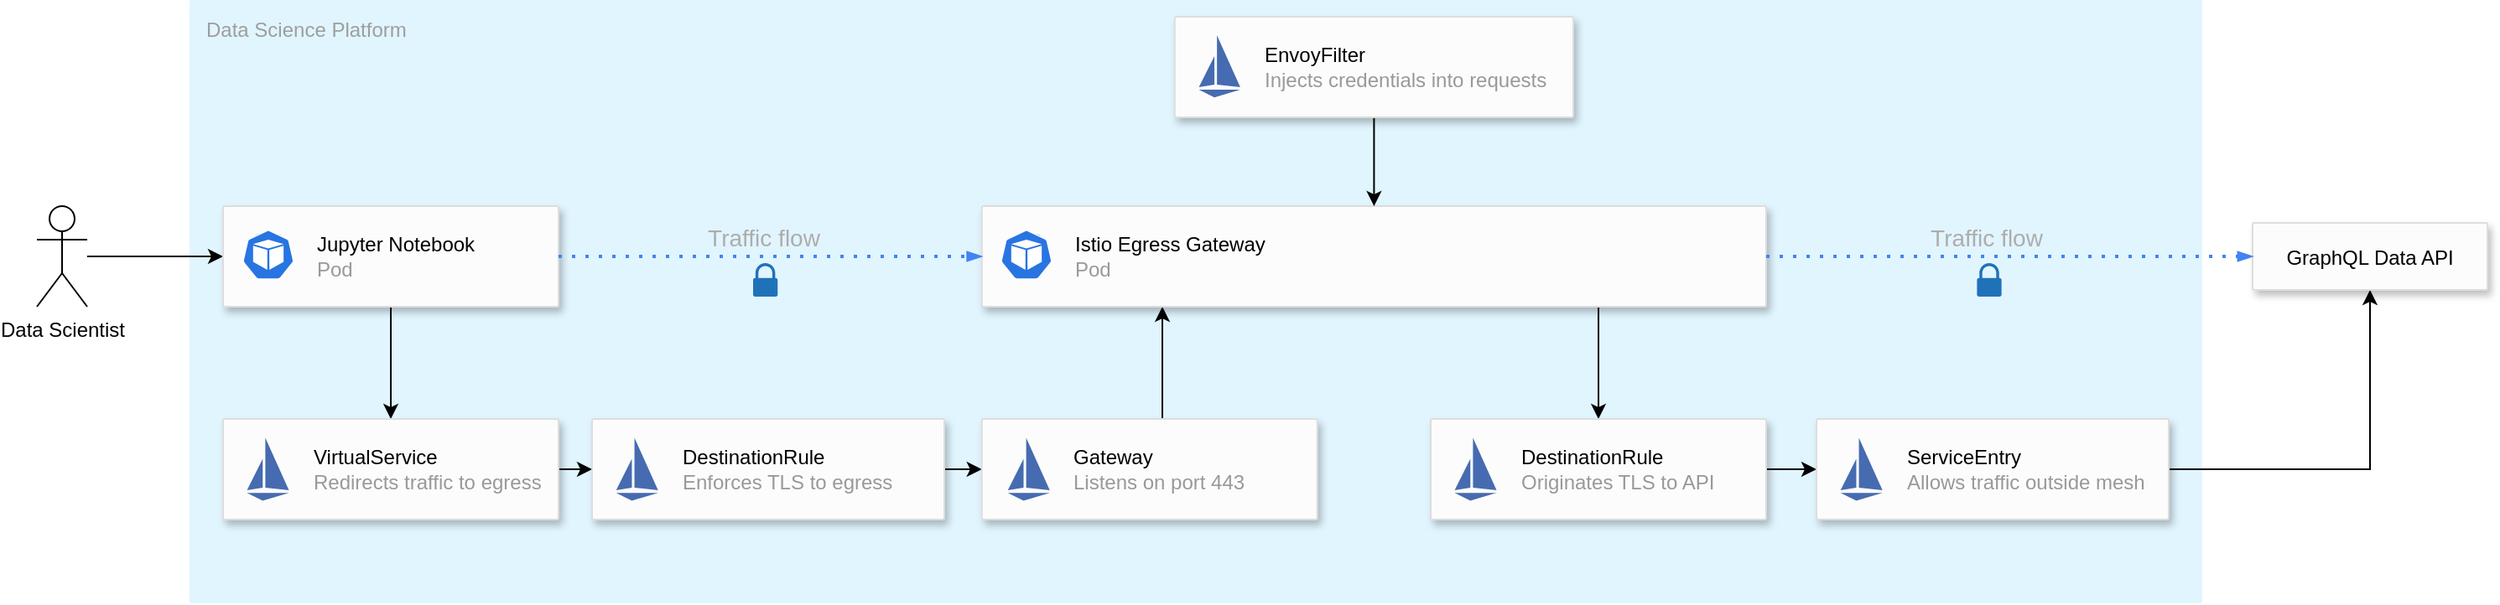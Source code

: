 <mxfile version="13.6.2" type="device"><diagram id="fAutp-Jmvf9JLI6hETob" name="Page-1"><mxGraphModel dx="1722" dy="949" grid="1" gridSize="10" guides="1" tooltips="1" connect="1" arrows="1" fold="1" page="1" pageScale="1" pageWidth="827" pageHeight="1169" math="0" shadow="0" extFonts="Helvetica Neue^https://fonts.googleapis.com/css?family=Helvetica+Neue|Roboto^https://fonts.googleapis.com/css?family=Roboto|Roboto Bold^https://fonts.googleapis.com/css?family=Roboto+Bold"><root><mxCell id="0"/><mxCell id="1" parent="0"/><mxCell id="E1Q02cJtusx6KDvr3TM3-25" value="Data Science Platform" style="points=[[0,0,0],[0.25,0,0],[0.5,0,0],[0.75,0,0],[1,0,0],[1,0.25,0],[1,0.5,0],[1,0.75,0],[1,1,0],[0.75,1,0],[0.5,1,0],[0.25,1,0],[0,1,0],[0,0.75,0],[0,0.5,0],[0,0.25,0]];rounded=1;absoluteArcSize=1;arcSize=2;html=1;strokeColor=none;gradientColor=none;shadow=0;dashed=0;fontSize=12;fontColor=#9E9E9E;align=left;verticalAlign=top;spacing=10;spacingTop=-4;fillColor=#E1F5FE;labelBackgroundColor=none;" vertex="1" parent="1"><mxGeometry x="130" y="40" width="1200" height="360" as="geometry"/></mxCell><mxCell id="E1Q02cJtusx6KDvr3TM3-58" style="edgeStyle=orthogonalEdgeStyle;rounded=0;orthogonalLoop=1;jettySize=auto;html=1;fontFamily=Helvetica;fontColor=#ADADAD;" edge="1" parent="1" source="E1Q02cJtusx6KDvr3TM3-12" target="E1Q02cJtusx6KDvr3TM3-29"><mxGeometry relative="1" as="geometry"/></mxCell><mxCell id="E1Q02cJtusx6KDvr3TM3-12" value="Data Scientist" style="shape=umlActor;verticalLabelPosition=bottom;verticalAlign=top;html=1;outlineConnect=0;labelBackgroundColor=none;fontFamily=Helvetica;FType=g;" vertex="1" parent="1"><mxGeometry x="39" y="163" width="30" height="60" as="geometry"/></mxCell><mxCell id="E1Q02cJtusx6KDvr3TM3-59" style="edgeStyle=orthogonalEdgeStyle;rounded=0;orthogonalLoop=1;jettySize=auto;html=1;fontFamily=Helvetica;fontColor=#ADADAD;" edge="1" parent="1" source="E1Q02cJtusx6KDvr3TM3-29" target="E1Q02cJtusx6KDvr3TM3-40"><mxGeometry relative="1" as="geometry"/></mxCell><mxCell id="E1Q02cJtusx6KDvr3TM3-29" value="" style="strokeColor=#dddddd;shadow=1;strokeWidth=1;rounded=1;absoluteArcSize=1;arcSize=2;labelBackgroundColor=none;fontFamily=Helvetica;fillColor=#FCFCFC;" vertex="1" parent="1"><mxGeometry x="150" y="163" width="200" height="60" as="geometry"/></mxCell><mxCell id="E1Q02cJtusx6KDvr3TM3-30" value="&lt;font color=&quot;#000000&quot;&gt;Jupyter Notebook&lt;/font&gt;&lt;br&gt;Pod" style="dashed=0;connectable=0;html=1;fillColor=#5184F3;strokeColor=none;shape=mxgraph.gcp2.hexIcon;prIcon=bigquery;part=1;labelPosition=right;verticalLabelPosition=middle;align=left;verticalAlign=middle;spacingLeft=5;fontColor=#999999;fontSize=12;" vertex="1" parent="E1Q02cJtusx6KDvr3TM3-29"><mxGeometry y="0.5" width="44" height="39" relative="1" as="geometry"><mxPoint x="5" y="-19.5" as="offset"/></mxGeometry></mxCell><mxCell id="E1Q02cJtusx6KDvr3TM3-34" value="" style="html=1;dashed=0;whitespace=wrap;fillColor=#2875E2;strokeColor=#ffffff;points=[[0.005,0.63,0],[0.1,0.2,0],[0.9,0.2,0],[0.5,0,0],[0.995,0.63,0],[0.72,0.99,0],[0.5,1,0],[0.28,0.99,0]];shape=mxgraph.kubernetes.icon;prIcon=pod;labelBackgroundColor=none;fontFamily=Helvetica;" vertex="1" parent="E1Q02cJtusx6KDvr3TM3-29"><mxGeometry x="8.157" y="14" width="37.651" height="30" as="geometry"/></mxCell><mxCell id="E1Q02cJtusx6KDvr3TM3-61" style="edgeStyle=orthogonalEdgeStyle;rounded=0;orthogonalLoop=1;jettySize=auto;html=1;fontFamily=Helvetica;fontColor=#ADADAD;" edge="1" parent="1" source="E1Q02cJtusx6KDvr3TM3-40" target="E1Q02cJtusx6KDvr3TM3-45"><mxGeometry relative="1" as="geometry"/></mxCell><mxCell id="E1Q02cJtusx6KDvr3TM3-40" value="" style="strokeColor=#dddddd;shadow=1;strokeWidth=1;rounded=1;absoluteArcSize=1;arcSize=2;labelBackgroundColor=none;fontFamily=Helvetica;fillColor=#FCFCFC;labelPosition=right;verticalLabelPosition=middle;align=left;verticalAlign=middle;" vertex="1" parent="1"><mxGeometry x="150" y="290" width="200" height="60" as="geometry"/></mxCell><mxCell id="E1Q02cJtusx6KDvr3TM3-44" value="&lt;font color=&quot;#000000&quot; style=&quot;&quot;&gt;VirtualService&lt;/font&gt;&lt;br style=&quot;color: rgb(153, 153, 153);&quot;&gt;&lt;span style=&quot;color: rgb(153, 153, 153);&quot;&gt;Redirects traffic to egress&lt;/span&gt;" style="shape=image;verticalLabelPosition=middle;labelBackgroundColor=none;verticalAlign=middle;aspect=fixed;imageAspect=0;image=data:image/svg+xml,PHN2ZyB4bWxucz0iaHR0cDovL3d3dy53My5vcmcvMjAwMC9zdmciIHZlcnNpb249IjEuMSIgdmlld0JveD0iMCAwIDMyMCAzMjAiPjxnIGlkPSJsb2dvIiBmaWxsPSIjNDY2QkIwIj48cG9seWdvbiBpZD0iaHVsbCIgcG9pbnRzPSI4MCAyNTAgMjQwIDI1MCAxNDAgMjgwIDgwIDI1MCIvPjxwb2x5Z29uIGlkPSJtYWluc2FpbCIgcG9pbnRzPSI4MCAyNDAgMTQwIDIzMCAxNDAgMTIwIDgwIDI0MCIvPjxwb2x5Z29uIGlkPSJoZWFkc2FpbCIgcG9pbnRzPSIxNTAgMjMwIDI0MCAyNDAgMTUwIDQwIDE1MCAyMzAiLz48L2c+PC9zdmc+;html=1;align=left;labelPosition=right;" vertex="1" parent="E1Q02cJtusx6KDvr3TM3-40"><mxGeometry x="1.75" y="5" width="50" height="50" as="geometry"/></mxCell><mxCell id="E1Q02cJtusx6KDvr3TM3-62" style="edgeStyle=orthogonalEdgeStyle;rounded=0;orthogonalLoop=1;jettySize=auto;html=1;fontFamily=Helvetica;fontColor=#ADADAD;" edge="1" parent="1" source="E1Q02cJtusx6KDvr3TM3-45" target="E1Q02cJtusx6KDvr3TM3-47"><mxGeometry relative="1" as="geometry"/></mxCell><mxCell id="E1Q02cJtusx6KDvr3TM3-45" value="" style="strokeColor=#dddddd;shadow=1;strokeWidth=1;rounded=1;absoluteArcSize=1;arcSize=2;labelBackgroundColor=none;fontFamily=Helvetica;fillColor=#FCFCFC;labelPosition=right;verticalLabelPosition=middle;align=left;verticalAlign=middle;" vertex="1" parent="1"><mxGeometry x="370" y="290" width="210" height="60" as="geometry"/></mxCell><mxCell id="E1Q02cJtusx6KDvr3TM3-46" value="&lt;font color=&quot;#000000&quot; style=&quot;&quot;&gt;DestinationRule&lt;/font&gt;&lt;br style=&quot;color: rgb(153, 153, 153);&quot;&gt;&lt;span style=&quot;color: rgb(153, 153, 153);&quot;&gt;Enforces TLS to egress&lt;/span&gt;" style="shape=image;verticalLabelPosition=middle;labelBackgroundColor=none;verticalAlign=middle;aspect=fixed;imageAspect=0;image=data:image/svg+xml,PHN2ZyB4bWxucz0iaHR0cDovL3d3dy53My5vcmcvMjAwMC9zdmciIHZlcnNpb249IjEuMSIgdmlld0JveD0iMCAwIDMyMCAzMjAiPjxnIGlkPSJsb2dvIiBmaWxsPSIjNDY2QkIwIj48cG9seWdvbiBpZD0iaHVsbCIgcG9pbnRzPSI4MCAyNTAgMjQwIDI1MCAxNDAgMjgwIDgwIDI1MCIvPjxwb2x5Z29uIGlkPSJtYWluc2FpbCIgcG9pbnRzPSI4MCAyNDAgMTQwIDIzMCAxNDAgMTIwIDgwIDI0MCIvPjxwb2x5Z29uIGlkPSJoZWFkc2FpbCIgcG9pbnRzPSIxNTAgMjMwIDI0MCAyNDAgMTUwIDQwIDE1MCAyMzAiLz48L2c+PC9zdmc+;html=1;align=left;labelPosition=right;" vertex="1" parent="E1Q02cJtusx6KDvr3TM3-45"><mxGeometry x="1.838" y="5" width="50" height="50" as="geometry"/></mxCell><mxCell id="E1Q02cJtusx6KDvr3TM3-81" style="edgeStyle=orthogonalEdgeStyle;rounded=0;orthogonalLoop=1;jettySize=auto;html=1;fontFamily=Helvetica;fontColor=#ADADAD;" edge="1" parent="1" source="E1Q02cJtusx6KDvr3TM3-47" target="E1Q02cJtusx6KDvr3TM3-49"><mxGeometry relative="1" as="geometry"><Array as="points"><mxPoint x="710" y="270"/><mxPoint x="710" y="270"/></Array></mxGeometry></mxCell><mxCell id="E1Q02cJtusx6KDvr3TM3-47" value="" style="strokeColor=#dddddd;shadow=1;strokeWidth=1;rounded=1;absoluteArcSize=1;arcSize=2;labelBackgroundColor=none;fontFamily=Helvetica;fillColor=#FCFCFC;labelPosition=right;verticalLabelPosition=middle;align=left;verticalAlign=middle;" vertex="1" parent="1"><mxGeometry x="602.38" y="290" width="200" height="60" as="geometry"/></mxCell><mxCell id="E1Q02cJtusx6KDvr3TM3-82" style="edgeStyle=orthogonalEdgeStyle;rounded=0;orthogonalLoop=1;jettySize=auto;html=1;fontFamily=Helvetica;fontColor=#ADADAD;" edge="1" parent="1" source="E1Q02cJtusx6KDvr3TM3-49" target="E1Q02cJtusx6KDvr3TM3-52"><mxGeometry relative="1" as="geometry"><Array as="points"><mxPoint x="970" y="250"/><mxPoint x="970" y="250"/></Array></mxGeometry></mxCell><mxCell id="E1Q02cJtusx6KDvr3TM3-49" value="" style="strokeColor=#dddddd;shadow=1;strokeWidth=1;rounded=1;absoluteArcSize=1;arcSize=2;labelBackgroundColor=none;fontFamily=Helvetica;fillColor=#FCFCFC;" vertex="1" parent="1"><mxGeometry x="602.38" y="163" width="467.62" height="60" as="geometry"/></mxCell><mxCell id="E1Q02cJtusx6KDvr3TM3-50" value="&lt;font color=&quot;#000000&quot;&gt;Istio Egress Gateway&lt;/font&gt;&lt;br&gt;Pod" style="dashed=0;connectable=0;html=1;fillColor=#5184F3;strokeColor=none;shape=mxgraph.gcp2.hexIcon;prIcon=bigquery;part=1;labelPosition=right;verticalLabelPosition=middle;align=left;verticalAlign=middle;spacingLeft=5;fontColor=#999999;fontSize=12;" vertex="1" parent="E1Q02cJtusx6KDvr3TM3-49"><mxGeometry y="0.5" width="44" height="39" relative="1" as="geometry"><mxPoint x="5" y="-19.5" as="offset"/></mxGeometry></mxCell><mxCell id="E1Q02cJtusx6KDvr3TM3-51" value="" style="html=1;dashed=0;whitespace=wrap;fillColor=#2875E2;strokeColor=#ffffff;points=[[0.005,0.63,0],[0.1,0.2,0],[0.9,0.2,0],[0.5,0,0],[0.995,0.63,0],[0.72,0.99,0],[0.5,1,0],[0.28,0.99,0]];shape=mxgraph.kubernetes.icon;prIcon=pod;labelBackgroundColor=none;fontFamily=Helvetica;" vertex="1" parent="E1Q02cJtusx6KDvr3TM3-49"><mxGeometry x="-17.405" y="14" width="88.031" height="30" as="geometry"/></mxCell><mxCell id="E1Q02cJtusx6KDvr3TM3-66" style="edgeStyle=orthogonalEdgeStyle;rounded=0;orthogonalLoop=1;jettySize=auto;html=1;fontFamily=Helvetica;fontColor=#ADADAD;" edge="1" parent="1" source="E1Q02cJtusx6KDvr3TM3-52" target="E1Q02cJtusx6KDvr3TM3-54"><mxGeometry relative="1" as="geometry"/></mxCell><mxCell id="E1Q02cJtusx6KDvr3TM3-52" value="" style="strokeColor=#dddddd;shadow=1;strokeWidth=1;rounded=1;absoluteArcSize=1;arcSize=2;labelBackgroundColor=none;fontFamily=Helvetica;fillColor=#FCFCFC;labelPosition=right;verticalLabelPosition=middle;align=left;verticalAlign=middle;" vertex="1" parent="1"><mxGeometry x="870" y="290" width="200" height="60" as="geometry"/></mxCell><mxCell id="E1Q02cJtusx6KDvr3TM3-53" value="&lt;font color=&quot;#000000&quot; style=&quot;&quot;&gt;DestinationRule&lt;/font&gt;&lt;br style=&quot;color: rgb(153, 153, 153);&quot;&gt;&lt;span style=&quot;color: rgb(153, 153, 153);&quot;&gt;Originates TLS to API&lt;/span&gt;" style="shape=image;verticalLabelPosition=middle;labelBackgroundColor=none;verticalAlign=middle;aspect=fixed;imageAspect=0;image=data:image/svg+xml,PHN2ZyB4bWxucz0iaHR0cDovL3d3dy53My5vcmcvMjAwMC9zdmciIHZlcnNpb249IjEuMSIgdmlld0JveD0iMCAwIDMyMCAzMjAiPjxnIGlkPSJsb2dvIiBmaWxsPSIjNDY2QkIwIj48cG9seWdvbiBpZD0iaHVsbCIgcG9pbnRzPSI4MCAyNTAgMjQwIDI1MCAxNDAgMjgwIDgwIDI1MCIvPjxwb2x5Z29uIGlkPSJtYWluc2FpbCIgcG9pbnRzPSI4MCAyNDAgMTQwIDIzMCAxNDAgMTIwIDgwIDI0MCIvPjxwb2x5Z29uIGlkPSJoZWFkc2FpbCIgcG9pbnRzPSIxNTAgMjMwIDI0MCAyNDAgMTUwIDQwIDE1MCAyMzAiLz48L2c+PC9zdmc+;html=1;align=left;labelPosition=right;" vertex="1" parent="E1Q02cJtusx6KDvr3TM3-52"><mxGeometry x="1.75" y="5" width="50" height="50" as="geometry"/></mxCell><mxCell id="E1Q02cJtusx6KDvr3TM3-67" style="edgeStyle=orthogonalEdgeStyle;rounded=0;orthogonalLoop=1;jettySize=auto;html=1;fontFamily=Helvetica;fontColor=#ADADAD;" edge="1" parent="1" source="E1Q02cJtusx6KDvr3TM3-54" target="E1Q02cJtusx6KDvr3TM3-56"><mxGeometry relative="1" as="geometry"/></mxCell><mxCell id="E1Q02cJtusx6KDvr3TM3-54" value="" style="strokeColor=#dddddd;shadow=1;strokeWidth=1;rounded=1;absoluteArcSize=1;arcSize=2;labelBackgroundColor=none;fontFamily=Helvetica;fillColor=#FCFCFC;labelPosition=right;verticalLabelPosition=middle;align=left;verticalAlign=middle;" vertex="1" parent="1"><mxGeometry x="1100" y="290" width="210" height="60" as="geometry"/></mxCell><mxCell id="E1Q02cJtusx6KDvr3TM3-55" value="&lt;font color=&quot;#000000&quot; style=&quot;&quot;&gt;ServiceEntry&lt;/font&gt;&lt;br style=&quot;color: rgb(153, 153, 153);&quot;&gt;&lt;span style=&quot;color: rgb(153, 153, 153);&quot;&gt;Allows traffic outside mesh&lt;/span&gt;" style="shape=image;verticalLabelPosition=middle;labelBackgroundColor=none;verticalAlign=middle;aspect=fixed;imageAspect=0;image=data:image/svg+xml,PHN2ZyB4bWxucz0iaHR0cDovL3d3dy53My5vcmcvMjAwMC9zdmciIHZlcnNpb249IjEuMSIgdmlld0JveD0iMCAwIDMyMCAzMjAiPjxnIGlkPSJsb2dvIiBmaWxsPSIjNDY2QkIwIj48cG9seWdvbiBpZD0iaHVsbCIgcG9pbnRzPSI4MCAyNTAgMjQwIDI1MCAxNDAgMjgwIDgwIDI1MCIvPjxwb2x5Z29uIGlkPSJtYWluc2FpbCIgcG9pbnRzPSI4MCAyNDAgMTQwIDIzMCAxNDAgMTIwIDgwIDI0MCIvPjxwb2x5Z29uIGlkPSJoZWFkc2FpbCIgcG9pbnRzPSIxNTAgMjMwIDI0MCAyNDAgMTUwIDQwIDE1MCAyMzAiLz48L2c+PC9zdmc+;html=1;align=left;labelPosition=right;" vertex="1" parent="E1Q02cJtusx6KDvr3TM3-54"><mxGeometry x="1.838" y="5" width="50" height="50" as="geometry"/></mxCell><mxCell id="E1Q02cJtusx6KDvr3TM3-56" value="GraphQL Data API" style="strokeColor=#dddddd;shadow=1;strokeWidth=1;rounded=1;absoluteArcSize=1;arcSize=2;labelBackgroundColor=none;fontFamily=Helvetica;fillColor=#FCFCFC;labelPosition=center;verticalLabelPosition=middle;align=center;verticalAlign=middle;" vertex="1" parent="1"><mxGeometry x="1360" y="173" width="140" height="40" as="geometry"/></mxCell><mxCell id="E1Q02cJtusx6KDvr3TM3-70" style="edgeStyle=orthogonalEdgeStyle;rounded=0;orthogonalLoop=1;jettySize=auto;html=1;fontFamily=Helvetica;fontColor=#ADADAD;" edge="1" parent="1" source="E1Q02cJtusx6KDvr3TM3-68" target="E1Q02cJtusx6KDvr3TM3-49"><mxGeometry relative="1" as="geometry"/></mxCell><mxCell id="E1Q02cJtusx6KDvr3TM3-68" value="" style="strokeColor=#dddddd;shadow=1;strokeWidth=1;rounded=1;absoluteArcSize=1;arcSize=2;labelBackgroundColor=none;fontFamily=Helvetica;fillColor=#FCFCFC;labelPosition=right;verticalLabelPosition=middle;align=left;verticalAlign=middle;" vertex="1" parent="1"><mxGeometry x="717.38" y="50" width="237.62" height="60" as="geometry"/></mxCell><mxCell id="E1Q02cJtusx6KDvr3TM3-69" value="&lt;font color=&quot;#000000&quot;&gt;EnvoyFilter&lt;/font&gt;&lt;br style=&quot;color: rgb(153 , 153 , 153)&quot;&gt;&lt;span style=&quot;color: rgb(153 , 153 , 153)&quot;&gt;Injects credentials into requests&lt;/span&gt;" style="shape=image;verticalLabelPosition=middle;labelBackgroundColor=none;verticalAlign=middle;aspect=fixed;imageAspect=0;image=data:image/svg+xml,PHN2ZyB4bWxucz0iaHR0cDovL3d3dy53My5vcmcvMjAwMC9zdmciIHZlcnNpb249IjEuMSIgdmlld0JveD0iMCAwIDMyMCAzMjAiPjxnIGlkPSJsb2dvIiBmaWxsPSIjNDY2QkIwIj48cG9seWdvbiBpZD0iaHVsbCIgcG9pbnRzPSI4MCAyNTAgMjQwIDI1MCAxNDAgMjgwIDgwIDI1MCIvPjxwb2x5Z29uIGlkPSJtYWluc2FpbCIgcG9pbnRzPSI4MCAyNDAgMTQwIDIzMCAxNDAgMTIwIDgwIDI0MCIvPjxwb2x5Z29uIGlkPSJoZWFkc2FpbCIgcG9pbnRzPSIxNTAgMjMwIDI0MCAyNDAgMTUwIDQwIDE1MCAyMzAiLz48L2c+PC9zdmc+;html=1;align=left;labelPosition=right;" vertex="1" parent="E1Q02cJtusx6KDvr3TM3-68"><mxGeometry x="2.079" y="5" width="49.313" height="49.313" as="geometry"/></mxCell><mxCell id="E1Q02cJtusx6KDvr3TM3-74" value="" style="edgeStyle=orthogonalEdgeStyle;fontSize=12;html=1;endArrow=blockThin;endFill=1;rounded=0;strokeWidth=2;endSize=4;startSize=4;dashed=1;dashPattern=1 3;strokeColor=#4284F3;" edge="1" parent="1" source="E1Q02cJtusx6KDvr3TM3-29" target="E1Q02cJtusx6KDvr3TM3-49"><mxGeometry width="100" relative="1" as="geometry"><mxPoint x="350" y="193" as="sourcePoint"/><mxPoint x="450" y="193" as="targetPoint"/></mxGeometry></mxCell><mxCell id="E1Q02cJtusx6KDvr3TM3-75" value="Traffic flow" style="edgeLabel;html=1;align=center;verticalAlign=middle;resizable=0;points=[];fontFamily=Helvetica;fontColor=#ADADAD;labelBackgroundColor=none;fontSize=14;" vertex="1" connectable="0" parent="E1Q02cJtusx6KDvr3TM3-74"><mxGeometry x="-0.303" y="-1" relative="1" as="geometry"><mxPoint x="33.67" y="-12" as="offset"/></mxGeometry></mxCell><mxCell id="E1Q02cJtusx6KDvr3TM3-76" value="" style="pointerEvents=1;shadow=0;dashed=0;html=1;strokeColor=none;labelPosition=center;verticalLabelPosition=bottom;verticalAlign=top;outlineConnect=0;align=center;shape=mxgraph.office.security.lock_protected;fillColor=#2072B8;labelBackgroundColor=none;fontFamily=Helvetica;fontColor=#ADADAD;" vertex="1" parent="1"><mxGeometry x="466" y="197" width="14.62" height="20" as="geometry"/></mxCell><mxCell id="E1Q02cJtusx6KDvr3TM3-77" value="" style="edgeStyle=orthogonalEdgeStyle;fontSize=12;html=1;endArrow=blockThin;endFill=1;rounded=0;strokeWidth=2;endSize=4;startSize=4;dashed=1;dashPattern=1 3;strokeColor=#4284F3;" edge="1" parent="1" source="E1Q02cJtusx6KDvr3TM3-49" target="E1Q02cJtusx6KDvr3TM3-56"><mxGeometry width="100" relative="1" as="geometry"><mxPoint x="860" y="192.58" as="sourcePoint"/><mxPoint x="1112.38" y="192.58" as="targetPoint"/></mxGeometry></mxCell><mxCell id="E1Q02cJtusx6KDvr3TM3-78" value="Traffic flow" style="edgeLabel;html=1;align=center;verticalAlign=middle;resizable=0;points=[];fontFamily=Helvetica;fontColor=#ADADAD;labelBackgroundColor=none;fontSize=14;" vertex="1" connectable="0" parent="E1Q02cJtusx6KDvr3TM3-77"><mxGeometry x="-0.303" y="-1" relative="1" as="geometry"><mxPoint x="29.67" y="-12" as="offset"/></mxGeometry></mxCell><mxCell id="E1Q02cJtusx6KDvr3TM3-79" value="" style="pointerEvents=1;shadow=0;dashed=0;html=1;strokeColor=none;labelPosition=center;verticalLabelPosition=bottom;verticalAlign=top;outlineConnect=0;align=center;shape=mxgraph.office.security.lock_protected;fillColor=#2072B8;labelBackgroundColor=none;fontFamily=Helvetica;fontColor=#ADADAD;" vertex="1" parent="1"><mxGeometry x="1195.69" y="197" width="14.62" height="20" as="geometry"/></mxCell><mxCell id="E1Q02cJtusx6KDvr3TM3-83" value="&lt;font color=&quot;#000000&quot;&gt;Gateway&lt;/font&gt;&lt;br style=&quot;color: rgb(153 , 153 , 153)&quot;&gt;&lt;span style=&quot;color: rgb(153 , 153 , 153)&quot;&gt;Listens on port 443&lt;/span&gt;" style="shape=image;verticalLabelPosition=middle;labelBackgroundColor=none;verticalAlign=middle;aspect=fixed;imageAspect=0;image=data:image/svg+xml,PHN2ZyB4bWxucz0iaHR0cDovL3d3dy53My5vcmcvMjAwMC9zdmciIHZlcnNpb249IjEuMSIgdmlld0JveD0iMCAwIDMyMCAzMjAiPjxnIGlkPSJsb2dvIiBmaWxsPSIjNDY2QkIwIj48cG9seWdvbiBpZD0iaHVsbCIgcG9pbnRzPSI4MCAyNTAgMjQwIDI1MCAxNDAgMjgwIDgwIDI1MCIvPjxwb2x5Z29uIGlkPSJtYWluc2FpbCIgcG9pbnRzPSI4MCAyNDAgMTQwIDIzMCAxNDAgMTIwIDgwIDI0MCIvPjxwb2x5Z29uIGlkPSJoZWFkc2FpbCIgcG9pbnRzPSIxNTAgMjMwIDI0MCAyNDAgMTUwIDQwIDE1MCAyMzAiLz48L2c+PC9zdmc+;html=1;align=left;labelPosition=right;" vertex="1" parent="1"><mxGeometry x="605.377" y="295" width="50" height="50" as="geometry"/></mxCell></root></mxGraphModel></diagram></mxfile>